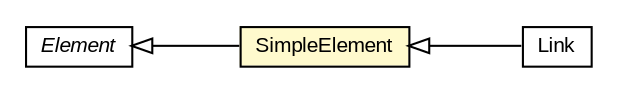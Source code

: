 #!/usr/local/bin/dot
#
# Class diagram 
# Generated by UMLGraph version R5_6-24-gf6e263 (http://www.umlgraph.org/)
#

digraph G {
	edge [fontname="arial",fontsize=10,labelfontname="arial",labelfontsize=10];
	node [fontname="arial",fontsize=10,shape=plaintext];
	nodesep=0.25;
	ranksep=0.5;
	rankdir=LR;
	// io.reinert.requestor.header.Link
	c4152 [label=<<table title="io.reinert.requestor.header.Link" border="0" cellborder="1" cellspacing="0" cellpadding="2" port="p" href="./Link.html">
		<tr><td><table border="0" cellspacing="0" cellpadding="1">
<tr><td align="center" balign="center"> Link </td></tr>
		</table></td></tr>
		</table>>, URL="./Link.html", fontname="arial", fontcolor="black", fontsize=10.0];
	// io.reinert.requestor.header.Element
	c4154 [label=<<table title="io.reinert.requestor.header.Element" border="0" cellborder="1" cellspacing="0" cellpadding="2" port="p" href="./Element.html">
		<tr><td><table border="0" cellspacing="0" cellpadding="1">
<tr><td align="center" balign="center"><font face="arial italic"> Element </font></td></tr>
		</table></td></tr>
		</table>>, URL="./Element.html", fontname="arial", fontcolor="black", fontsize=10.0];
	// io.reinert.requestor.header.Element.SimpleElement
	c4155 [label=<<table title="io.reinert.requestor.header.Element.SimpleElement" border="0" cellborder="1" cellspacing="0" cellpadding="2" port="p" bgcolor="lemonChiffon" href="./Element.SimpleElement.html">
		<tr><td><table border="0" cellspacing="0" cellpadding="1">
<tr><td align="center" balign="center"> SimpleElement </td></tr>
		</table></td></tr>
		</table>>, URL="./Element.SimpleElement.html", fontname="arial", fontcolor="black", fontsize=10.0];
	//io.reinert.requestor.header.Link extends io.reinert.requestor.header.Element.SimpleElement
	c4155:p -> c4152:p [dir=back,arrowtail=empty];
	//io.reinert.requestor.header.Element.SimpleElement extends io.reinert.requestor.header.Element
	c4154:p -> c4155:p [dir=back,arrowtail=empty];
}

